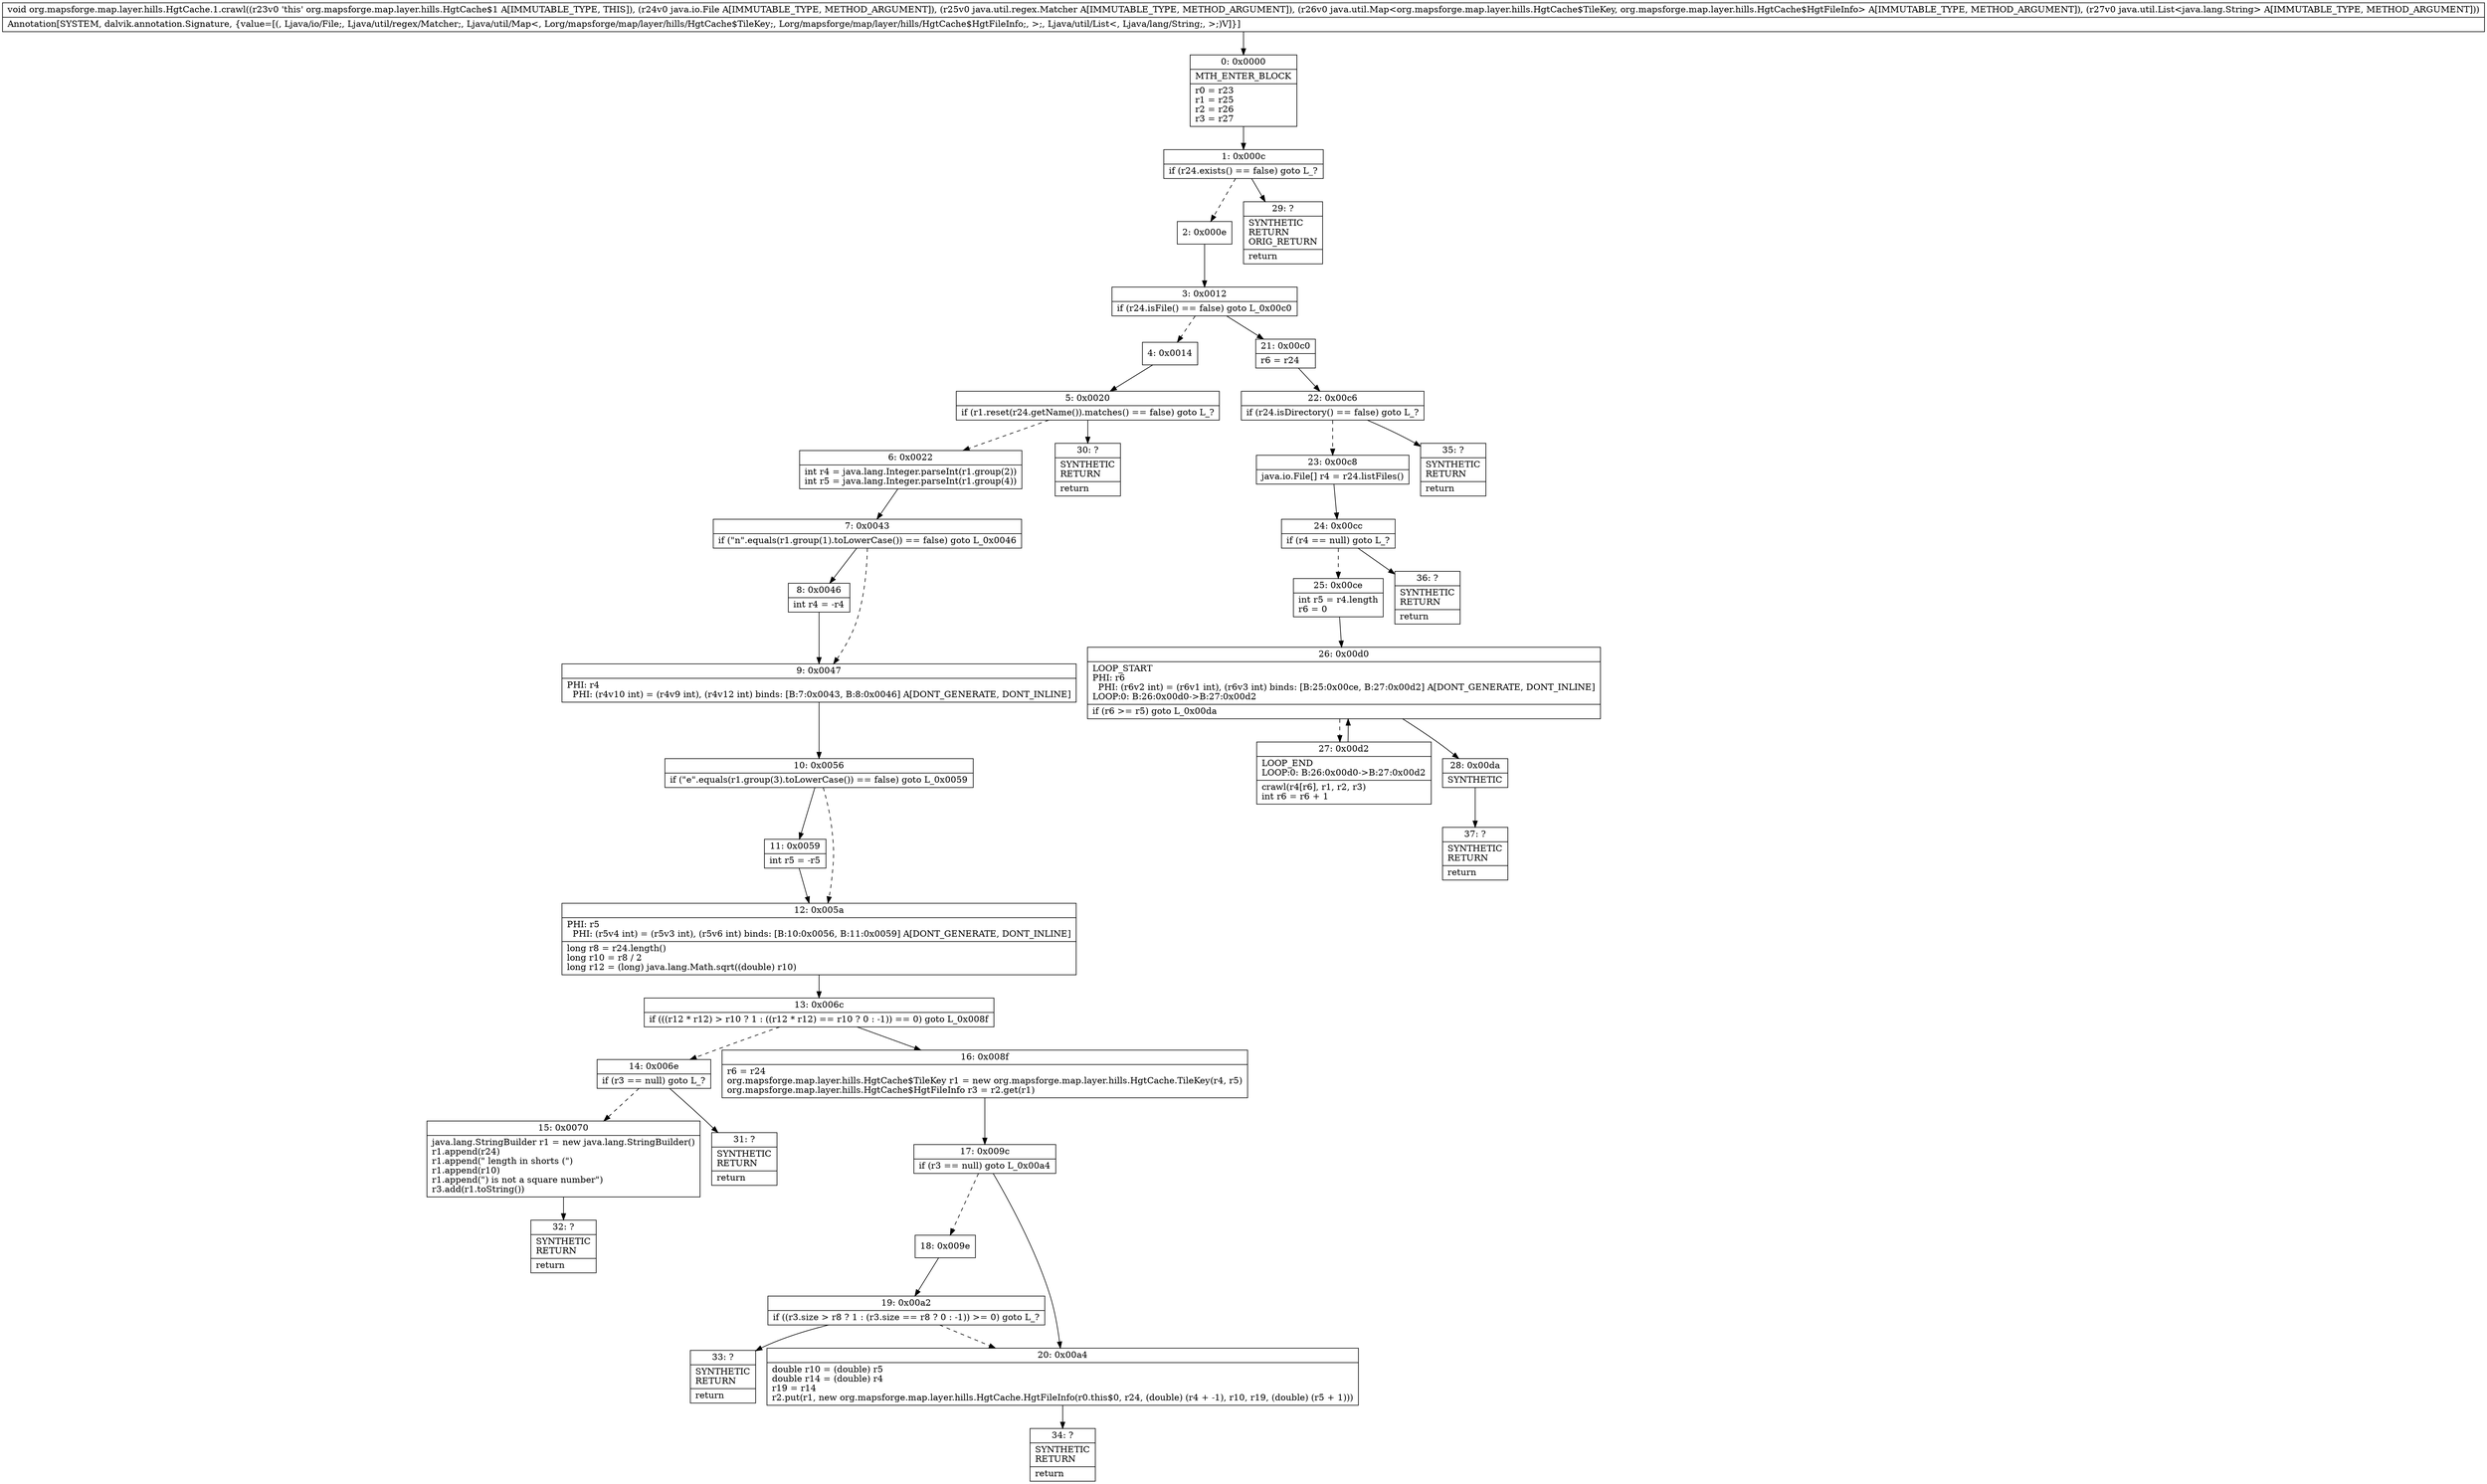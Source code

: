 digraph "CFG fororg.mapsforge.map.layer.hills.HgtCache.1.crawl(Ljava\/io\/File;Ljava\/util\/regex\/Matcher;Ljava\/util\/Map;Ljava\/util\/List;)V" {
Node_0 [shape=record,label="{0\:\ 0x0000|MTH_ENTER_BLOCK\l|r0 = r23\lr1 = r25\lr2 = r26\lr3 = r27\l}"];
Node_1 [shape=record,label="{1\:\ 0x000c|if (r24.exists() == false) goto L_?\l}"];
Node_2 [shape=record,label="{2\:\ 0x000e}"];
Node_3 [shape=record,label="{3\:\ 0x0012|if (r24.isFile() == false) goto L_0x00c0\l}"];
Node_4 [shape=record,label="{4\:\ 0x0014}"];
Node_5 [shape=record,label="{5\:\ 0x0020|if (r1.reset(r24.getName()).matches() == false) goto L_?\l}"];
Node_6 [shape=record,label="{6\:\ 0x0022|int r4 = java.lang.Integer.parseInt(r1.group(2))\lint r5 = java.lang.Integer.parseInt(r1.group(4))\l}"];
Node_7 [shape=record,label="{7\:\ 0x0043|if (\"n\".equals(r1.group(1).toLowerCase()) == false) goto L_0x0046\l}"];
Node_8 [shape=record,label="{8\:\ 0x0046|int r4 = \-r4\l}"];
Node_9 [shape=record,label="{9\:\ 0x0047|PHI: r4 \l  PHI: (r4v10 int) = (r4v9 int), (r4v12 int) binds: [B:7:0x0043, B:8:0x0046] A[DONT_GENERATE, DONT_INLINE]\l}"];
Node_10 [shape=record,label="{10\:\ 0x0056|if (\"e\".equals(r1.group(3).toLowerCase()) == false) goto L_0x0059\l}"];
Node_11 [shape=record,label="{11\:\ 0x0059|int r5 = \-r5\l}"];
Node_12 [shape=record,label="{12\:\ 0x005a|PHI: r5 \l  PHI: (r5v4 int) = (r5v3 int), (r5v6 int) binds: [B:10:0x0056, B:11:0x0059] A[DONT_GENERATE, DONT_INLINE]\l|long r8 = r24.length()\llong r10 = r8 \/ 2\llong r12 = (long) java.lang.Math.sqrt((double) r10)\l}"];
Node_13 [shape=record,label="{13\:\ 0x006c|if (((r12 * r12) \> r10 ? 1 : ((r12 * r12) == r10 ? 0 : \-1)) == 0) goto L_0x008f\l}"];
Node_14 [shape=record,label="{14\:\ 0x006e|if (r3 == null) goto L_?\l}"];
Node_15 [shape=record,label="{15\:\ 0x0070|java.lang.StringBuilder r1 = new java.lang.StringBuilder()\lr1.append(r24)\lr1.append(\" length in shorts (\")\lr1.append(r10)\lr1.append(\") is not a square number\")\lr3.add(r1.toString())\l}"];
Node_16 [shape=record,label="{16\:\ 0x008f|r6 = r24\lorg.mapsforge.map.layer.hills.HgtCache$TileKey r1 = new org.mapsforge.map.layer.hills.HgtCache.TileKey(r4, r5)\lorg.mapsforge.map.layer.hills.HgtCache$HgtFileInfo r3 = r2.get(r1)\l}"];
Node_17 [shape=record,label="{17\:\ 0x009c|if (r3 == null) goto L_0x00a4\l}"];
Node_18 [shape=record,label="{18\:\ 0x009e}"];
Node_19 [shape=record,label="{19\:\ 0x00a2|if ((r3.size \> r8 ? 1 : (r3.size == r8 ? 0 : \-1)) \>= 0) goto L_?\l}"];
Node_20 [shape=record,label="{20\:\ 0x00a4|double r10 = (double) r5\ldouble r14 = (double) r4\lr19 = r14\lr2.put(r1, new org.mapsforge.map.layer.hills.HgtCache.HgtFileInfo(r0.this$0, r24, (double) (r4 + \-1), r10, r19, (double) (r5 + 1)))\l}"];
Node_21 [shape=record,label="{21\:\ 0x00c0|r6 = r24\l}"];
Node_22 [shape=record,label="{22\:\ 0x00c6|if (r24.isDirectory() == false) goto L_?\l}"];
Node_23 [shape=record,label="{23\:\ 0x00c8|java.io.File[] r4 = r24.listFiles()\l}"];
Node_24 [shape=record,label="{24\:\ 0x00cc|if (r4 == null) goto L_?\l}"];
Node_25 [shape=record,label="{25\:\ 0x00ce|int r5 = r4.length\lr6 = 0\l}"];
Node_26 [shape=record,label="{26\:\ 0x00d0|LOOP_START\lPHI: r6 \l  PHI: (r6v2 int) = (r6v1 int), (r6v3 int) binds: [B:25:0x00ce, B:27:0x00d2] A[DONT_GENERATE, DONT_INLINE]\lLOOP:0: B:26:0x00d0\-\>B:27:0x00d2\l|if (r6 \>= r5) goto L_0x00da\l}"];
Node_27 [shape=record,label="{27\:\ 0x00d2|LOOP_END\lLOOP:0: B:26:0x00d0\-\>B:27:0x00d2\l|crawl(r4[r6], r1, r2, r3)\lint r6 = r6 + 1\l}"];
Node_28 [shape=record,label="{28\:\ 0x00da|SYNTHETIC\l}"];
Node_29 [shape=record,label="{29\:\ ?|SYNTHETIC\lRETURN\lORIG_RETURN\l|return\l}"];
Node_30 [shape=record,label="{30\:\ ?|SYNTHETIC\lRETURN\l|return\l}"];
Node_31 [shape=record,label="{31\:\ ?|SYNTHETIC\lRETURN\l|return\l}"];
Node_32 [shape=record,label="{32\:\ ?|SYNTHETIC\lRETURN\l|return\l}"];
Node_33 [shape=record,label="{33\:\ ?|SYNTHETIC\lRETURN\l|return\l}"];
Node_34 [shape=record,label="{34\:\ ?|SYNTHETIC\lRETURN\l|return\l}"];
Node_35 [shape=record,label="{35\:\ ?|SYNTHETIC\lRETURN\l|return\l}"];
Node_36 [shape=record,label="{36\:\ ?|SYNTHETIC\lRETURN\l|return\l}"];
Node_37 [shape=record,label="{37\:\ ?|SYNTHETIC\lRETURN\l|return\l}"];
MethodNode[shape=record,label="{void org.mapsforge.map.layer.hills.HgtCache.1.crawl((r23v0 'this' org.mapsforge.map.layer.hills.HgtCache$1 A[IMMUTABLE_TYPE, THIS]), (r24v0 java.io.File A[IMMUTABLE_TYPE, METHOD_ARGUMENT]), (r25v0 java.util.regex.Matcher A[IMMUTABLE_TYPE, METHOD_ARGUMENT]), (r26v0 java.util.Map\<org.mapsforge.map.layer.hills.HgtCache$TileKey, org.mapsforge.map.layer.hills.HgtCache$HgtFileInfo\> A[IMMUTABLE_TYPE, METHOD_ARGUMENT]), (r27v0 java.util.List\<java.lang.String\> A[IMMUTABLE_TYPE, METHOD_ARGUMENT]))  | Annotation[SYSTEM, dalvik.annotation.Signature, \{value=[(, Ljava\/io\/File;, Ljava\/util\/regex\/Matcher;, Ljava\/util\/Map\<, Lorg\/mapsforge\/map\/layer\/hills\/HgtCache$TileKey;, Lorg\/mapsforge\/map\/layer\/hills\/HgtCache$HgtFileInfo;, \>;, Ljava\/util\/List\<, Ljava\/lang\/String;, \>;)V]\}]\l}"];
MethodNode -> Node_0;
Node_0 -> Node_1;
Node_1 -> Node_2[style=dashed];
Node_1 -> Node_29;
Node_2 -> Node_3;
Node_3 -> Node_4[style=dashed];
Node_3 -> Node_21;
Node_4 -> Node_5;
Node_5 -> Node_6[style=dashed];
Node_5 -> Node_30;
Node_6 -> Node_7;
Node_7 -> Node_8;
Node_7 -> Node_9[style=dashed];
Node_8 -> Node_9;
Node_9 -> Node_10;
Node_10 -> Node_11;
Node_10 -> Node_12[style=dashed];
Node_11 -> Node_12;
Node_12 -> Node_13;
Node_13 -> Node_14[style=dashed];
Node_13 -> Node_16;
Node_14 -> Node_15[style=dashed];
Node_14 -> Node_31;
Node_15 -> Node_32;
Node_16 -> Node_17;
Node_17 -> Node_18[style=dashed];
Node_17 -> Node_20;
Node_18 -> Node_19;
Node_19 -> Node_20[style=dashed];
Node_19 -> Node_33;
Node_20 -> Node_34;
Node_21 -> Node_22;
Node_22 -> Node_23[style=dashed];
Node_22 -> Node_35;
Node_23 -> Node_24;
Node_24 -> Node_25[style=dashed];
Node_24 -> Node_36;
Node_25 -> Node_26;
Node_26 -> Node_27[style=dashed];
Node_26 -> Node_28;
Node_27 -> Node_26;
Node_28 -> Node_37;
}


